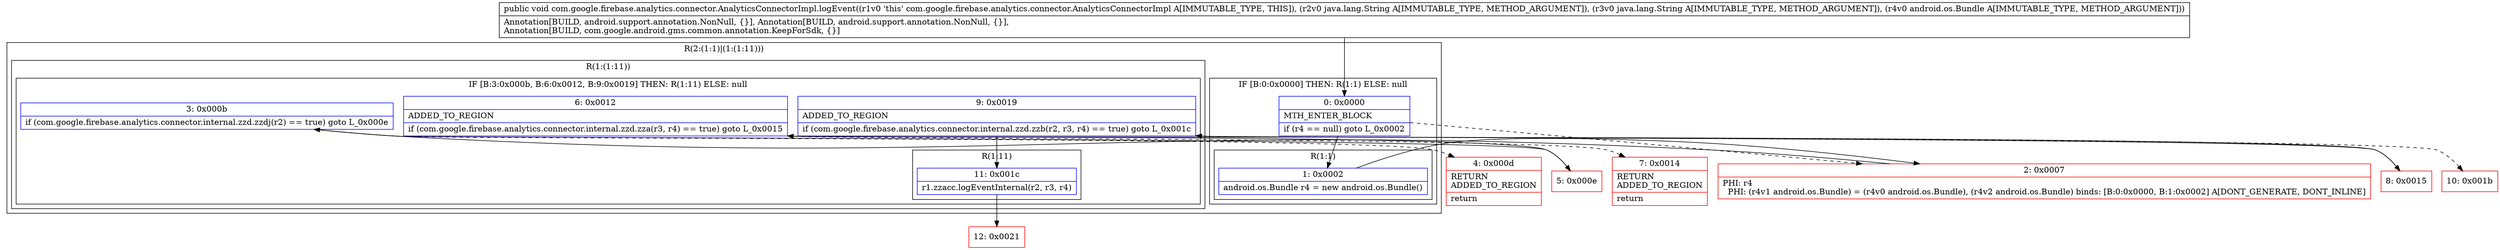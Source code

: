 digraph "CFG forcom.google.firebase.analytics.connector.AnalyticsConnectorImpl.logEvent(Ljava\/lang\/String;Ljava\/lang\/String;Landroid\/os\/Bundle;)V" {
subgraph cluster_Region_977866996 {
label = "R(2:(1:1)|(1:(1:11)))";
node [shape=record,color=blue];
subgraph cluster_IfRegion_1169884244 {
label = "IF [B:0:0x0000] THEN: R(1:1) ELSE: null";
node [shape=record,color=blue];
Node_0 [shape=record,label="{0\:\ 0x0000|MTH_ENTER_BLOCK\l|if (r4 == null) goto L_0x0002\l}"];
subgraph cluster_Region_1887868506 {
label = "R(1:1)";
node [shape=record,color=blue];
Node_1 [shape=record,label="{1\:\ 0x0002|android.os.Bundle r4 = new android.os.Bundle()\l}"];
}
}
subgraph cluster_Region_199200837 {
label = "R(1:(1:11))";
node [shape=record,color=blue];
subgraph cluster_IfRegion_2044981114 {
label = "IF [B:3:0x000b, B:6:0x0012, B:9:0x0019] THEN: R(1:11) ELSE: null";
node [shape=record,color=blue];
Node_3 [shape=record,label="{3\:\ 0x000b|if (com.google.firebase.analytics.connector.internal.zzd.zzdj(r2) == true) goto L_0x000e\l}"];
Node_6 [shape=record,label="{6\:\ 0x0012|ADDED_TO_REGION\l|if (com.google.firebase.analytics.connector.internal.zzd.zza(r3, r4) == true) goto L_0x0015\l}"];
Node_9 [shape=record,label="{9\:\ 0x0019|ADDED_TO_REGION\l|if (com.google.firebase.analytics.connector.internal.zzd.zzb(r2, r3, r4) == true) goto L_0x001c\l}"];
subgraph cluster_Region_1684524470 {
label = "R(1:11)";
node [shape=record,color=blue];
Node_11 [shape=record,label="{11\:\ 0x001c|r1.zzacc.logEventInternal(r2, r3, r4)\l}"];
}
}
}
}
Node_2 [shape=record,color=red,label="{2\:\ 0x0007|PHI: r4 \l  PHI: (r4v1 android.os.Bundle) = (r4v0 android.os.Bundle), (r4v2 android.os.Bundle) binds: [B:0:0x0000, B:1:0x0002] A[DONT_GENERATE, DONT_INLINE]\l}"];
Node_4 [shape=record,color=red,label="{4\:\ 0x000d|RETURN\lADDED_TO_REGION\l|return\l}"];
Node_5 [shape=record,color=red,label="{5\:\ 0x000e}"];
Node_7 [shape=record,color=red,label="{7\:\ 0x0014|RETURN\lADDED_TO_REGION\l|return\l}"];
Node_8 [shape=record,color=red,label="{8\:\ 0x0015}"];
Node_10 [shape=record,color=red,label="{10\:\ 0x001b}"];
Node_12 [shape=record,color=red,label="{12\:\ 0x0021}"];
MethodNode[shape=record,label="{public void com.google.firebase.analytics.connector.AnalyticsConnectorImpl.logEvent((r1v0 'this' com.google.firebase.analytics.connector.AnalyticsConnectorImpl A[IMMUTABLE_TYPE, THIS]), (r2v0 java.lang.String A[IMMUTABLE_TYPE, METHOD_ARGUMENT]), (r3v0 java.lang.String A[IMMUTABLE_TYPE, METHOD_ARGUMENT]), (r4v0 android.os.Bundle A[IMMUTABLE_TYPE, METHOD_ARGUMENT]))  | Annotation[BUILD, android.support.annotation.NonNull, \{\}], Annotation[BUILD, android.support.annotation.NonNull, \{\}], \lAnnotation[BUILD, com.google.android.gms.common.annotation.KeepForSdk, \{\}]\l}"];
MethodNode -> Node_0;
Node_0 -> Node_1;
Node_0 -> Node_2[style=dashed];
Node_1 -> Node_2;
Node_3 -> Node_4[style=dashed];
Node_3 -> Node_5;
Node_6 -> Node_7[style=dashed];
Node_6 -> Node_8;
Node_9 -> Node_10[style=dashed];
Node_9 -> Node_11;
Node_11 -> Node_12;
Node_2 -> Node_3;
Node_5 -> Node_6;
Node_8 -> Node_9;
}

